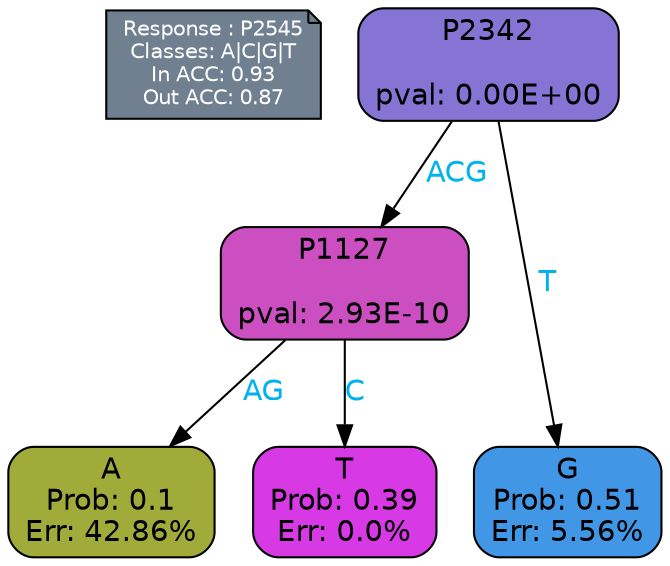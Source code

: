 digraph Tree {
node [shape=box, style="filled, rounded", color="black", fontname=helvetica] ;
graph [ranksep=equally, splines=polylines, bgcolor=transparent, dpi=600] ;
edge [fontname=helvetica] ;
LEGEND [label="Response : P2545
Classes: A|C|G|T
In ACC: 0.93
Out ACC: 0.87
",shape=note,align=left,style=filled,fillcolor="slategray",fontcolor="white",fontsize=10];1 [label="P2342

pval: 0.00E+00", fillcolor="#8674d4"] ;
2 [label="P1127

pval: 2.93E-10", fillcolor="#cc4fc2"] ;
3 [label="A
Prob: 0.1
Err: 42.86%", fillcolor="#a1ab39"] ;
4 [label="T
Prob: 0.39
Err: 0.0%", fillcolor="#d739e5"] ;
5 [label="G
Prob: 0.51
Err: 5.56%", fillcolor="#4197e5"] ;
1 -> 2 [label="ACG",fontcolor=deepskyblue2] ;
1 -> 5 [label="T",fontcolor=deepskyblue2] ;
2 -> 3 [label="AG",fontcolor=deepskyblue2] ;
2 -> 4 [label="C",fontcolor=deepskyblue2] ;
{rank = same; 3;4;5;}{rank = same; LEGEND;1;}}